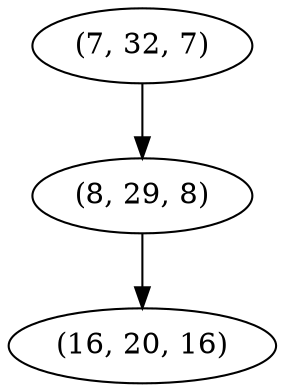 digraph tree {
    "(7, 32, 7)";
    "(8, 29, 8)";
    "(16, 20, 16)";
    "(7, 32, 7)" -> "(8, 29, 8)";
    "(8, 29, 8)" -> "(16, 20, 16)";
}

